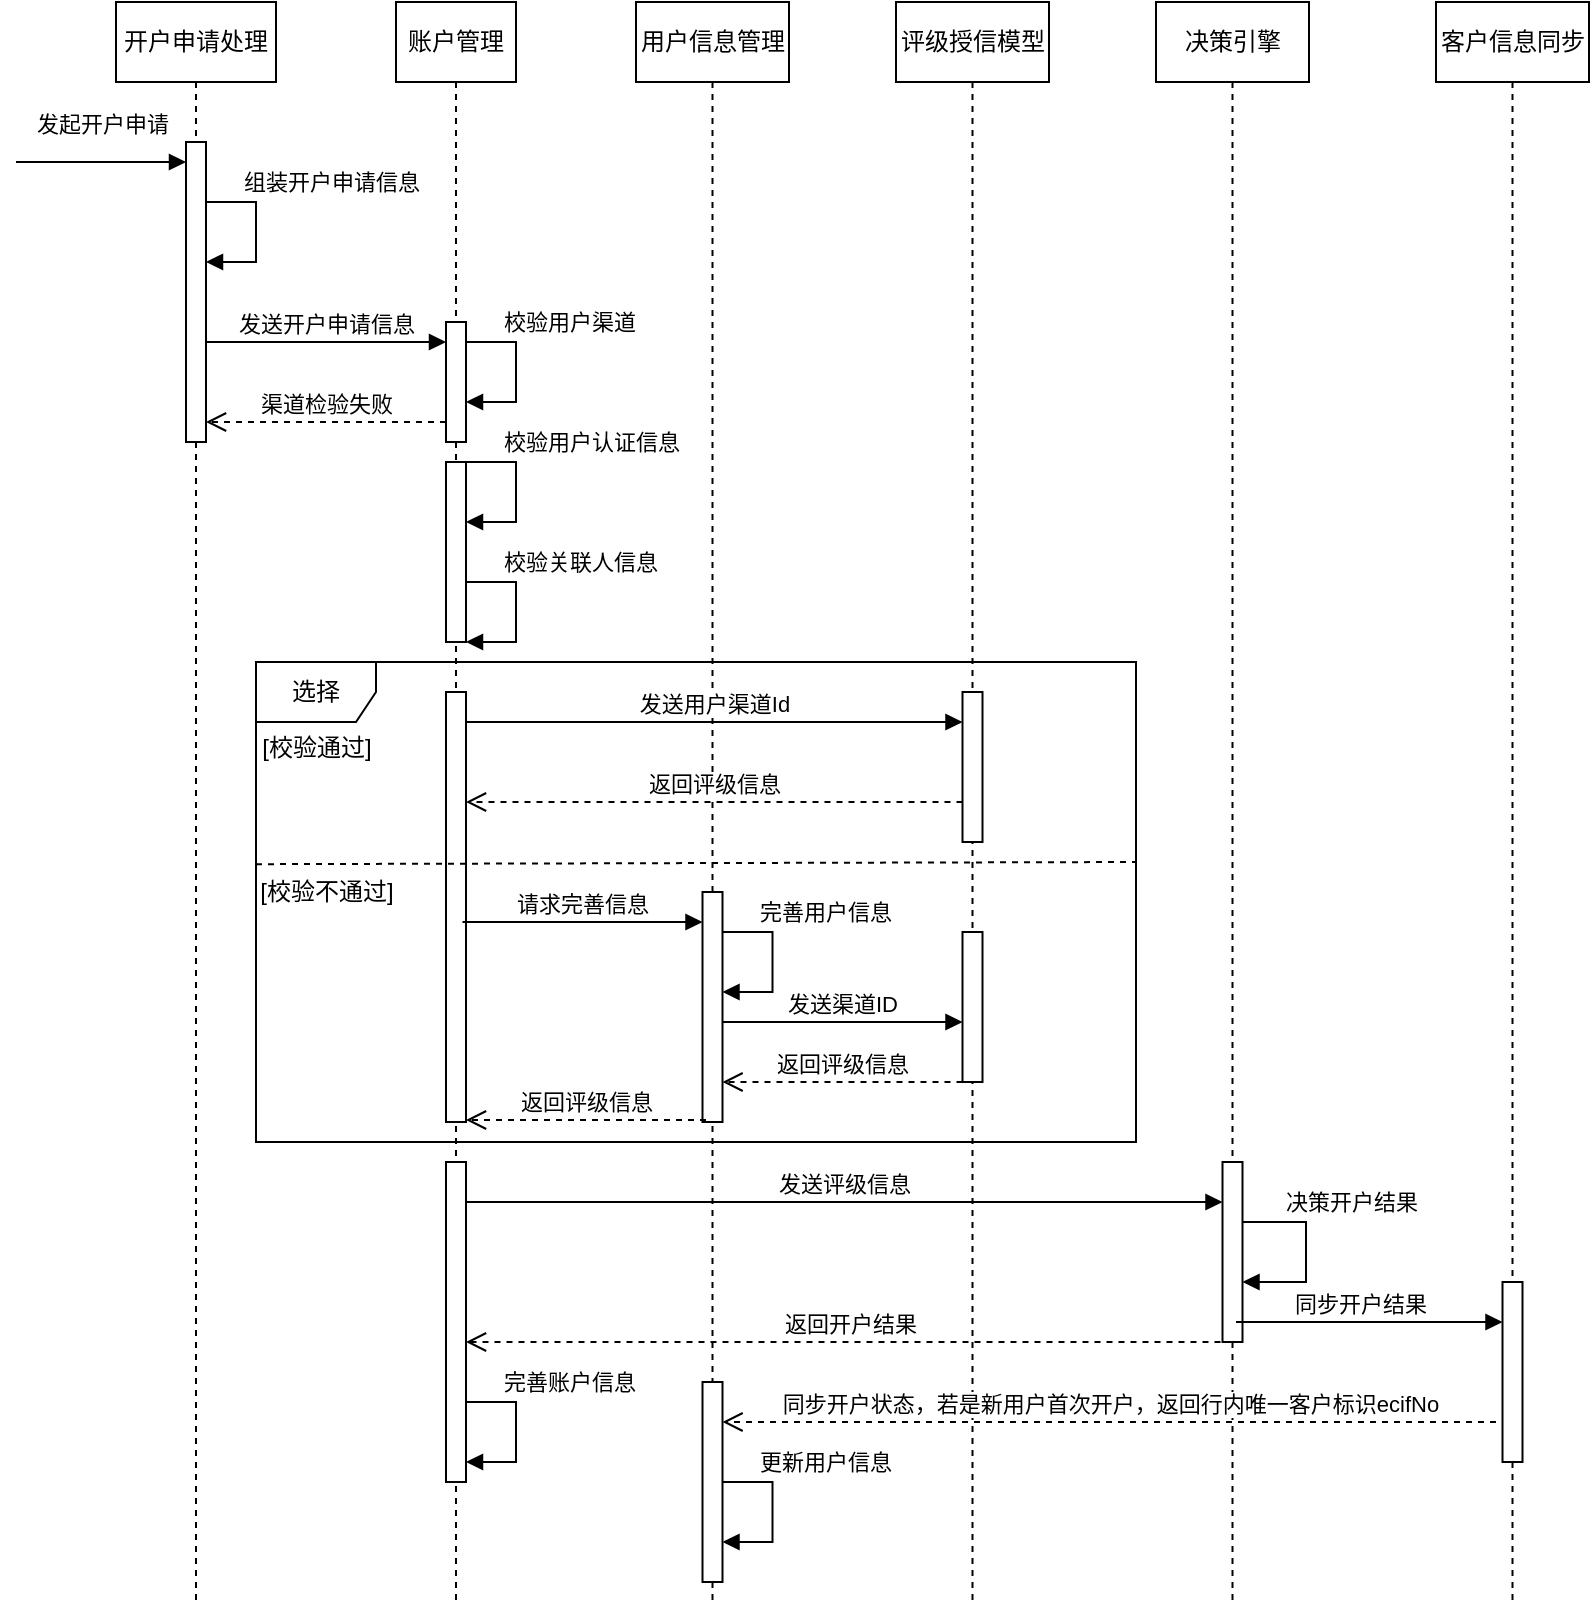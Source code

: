 <mxfile version="21.6.5" type="github">
  <diagram name="第 1 页" id="DaRs8Jq92nGOALfAlxOL">
    <mxGraphModel dx="1166" dy="775" grid="1" gridSize="10" guides="1" tooltips="1" connect="1" arrows="1" fold="1" page="1" pageScale="1" pageWidth="827" pageHeight="1169" math="0" shadow="0">
      <root>
        <mxCell id="0" />
        <mxCell id="1" parent="0" />
        <mxCell id="7emKjwWcE962g17NHA5N-2" value="开户申请处理" style="shape=umlLifeline;perimeter=lifelinePerimeter;whiteSpace=wrap;html=1;container=1;dropTarget=0;collapsible=0;recursiveResize=0;outlineConnect=0;portConstraint=eastwest;newEdgeStyle={&quot;edgeStyle&quot;:&quot;elbowEdgeStyle&quot;,&quot;elbow&quot;:&quot;vertical&quot;,&quot;curved&quot;:0,&quot;rounded&quot;:0};" vertex="1" parent="1">
          <mxGeometry x="70" y="40" width="80" height="800" as="geometry" />
        </mxCell>
        <mxCell id="7emKjwWcE962g17NHA5N-11" value="" style="html=1;points=[];perimeter=orthogonalPerimeter;outlineConnect=0;targetShapes=umlLifeline;portConstraint=eastwest;newEdgeStyle={&quot;edgeStyle&quot;:&quot;elbowEdgeStyle&quot;,&quot;elbow&quot;:&quot;vertical&quot;,&quot;curved&quot;:0,&quot;rounded&quot;:0};" vertex="1" parent="7emKjwWcE962g17NHA5N-2">
          <mxGeometry x="35" y="70" width="10" height="150" as="geometry" />
        </mxCell>
        <mxCell id="7emKjwWcE962g17NHA5N-14" value="组装开户申请信息" style="html=1;align=left;spacingLeft=2;endArrow=block;rounded=0;edgeStyle=orthogonalEdgeStyle;curved=0;rounded=0;" edge="1" target="7emKjwWcE962g17NHA5N-11" parent="7emKjwWcE962g17NHA5N-2" source="7emKjwWcE962g17NHA5N-11">
          <mxGeometry x="-0.625" y="10" relative="1" as="geometry">
            <mxPoint x="50" y="100" as="sourcePoint" />
            <Array as="points">
              <mxPoint x="70" y="100" />
              <mxPoint x="70" y="130" />
            </Array>
            <mxPoint x="55" y="130" as="targetPoint" />
            <mxPoint as="offset" />
          </mxGeometry>
        </mxCell>
        <mxCell id="7emKjwWcE962g17NHA5N-5" value="账户管理" style="shape=umlLifeline;perimeter=lifelinePerimeter;whiteSpace=wrap;html=1;container=1;dropTarget=0;collapsible=0;recursiveResize=0;outlineConnect=0;portConstraint=eastwest;newEdgeStyle={&quot;edgeStyle&quot;:&quot;elbowEdgeStyle&quot;,&quot;elbow&quot;:&quot;vertical&quot;,&quot;curved&quot;:0,&quot;rounded&quot;:0};" vertex="1" parent="1">
          <mxGeometry x="210" y="40" width="60" height="800" as="geometry" />
        </mxCell>
        <mxCell id="7emKjwWcE962g17NHA5N-15" value="" style="html=1;points=[];perimeter=orthogonalPerimeter;outlineConnect=0;targetShapes=umlLifeline;portConstraint=eastwest;newEdgeStyle={&quot;edgeStyle&quot;:&quot;elbowEdgeStyle&quot;,&quot;elbow&quot;:&quot;vertical&quot;,&quot;curved&quot;:0,&quot;rounded&quot;:0};" vertex="1" parent="7emKjwWcE962g17NHA5N-5">
          <mxGeometry x="25" y="230" width="10" height="90" as="geometry" />
        </mxCell>
        <mxCell id="7emKjwWcE962g17NHA5N-30" value="" style="html=1;points=[];perimeter=orthogonalPerimeter;outlineConnect=0;targetShapes=umlLifeline;portConstraint=eastwest;newEdgeStyle={&quot;edgeStyle&quot;:&quot;elbowEdgeStyle&quot;,&quot;elbow&quot;:&quot;vertical&quot;,&quot;curved&quot;:0,&quot;rounded&quot;:0};" vertex="1" parent="7emKjwWcE962g17NHA5N-5">
          <mxGeometry x="25" y="160" width="10" height="60" as="geometry" />
        </mxCell>
        <mxCell id="7emKjwWcE962g17NHA5N-49" value="" style="html=1;points=[];perimeter=orthogonalPerimeter;outlineConnect=0;targetShapes=umlLifeline;portConstraint=eastwest;newEdgeStyle={&quot;edgeStyle&quot;:&quot;elbowEdgeStyle&quot;,&quot;elbow&quot;:&quot;vertical&quot;,&quot;curved&quot;:0,&quot;rounded&quot;:0};" vertex="1" parent="7emKjwWcE962g17NHA5N-5">
          <mxGeometry x="25" y="580" width="10" height="160" as="geometry" />
        </mxCell>
        <mxCell id="7emKjwWcE962g17NHA5N-6" value="用户信息管理" style="shape=umlLifeline;perimeter=lifelinePerimeter;whiteSpace=wrap;html=1;container=1;dropTarget=0;collapsible=0;recursiveResize=0;outlineConnect=0;portConstraint=eastwest;newEdgeStyle={&quot;edgeStyle&quot;:&quot;elbowEdgeStyle&quot;,&quot;elbow&quot;:&quot;vertical&quot;,&quot;curved&quot;:0,&quot;rounded&quot;:0};" vertex="1" parent="1">
          <mxGeometry x="330" y="40" width="76.5" height="800" as="geometry" />
        </mxCell>
        <mxCell id="7emKjwWcE962g17NHA5N-56" value="" style="html=1;points=[];perimeter=orthogonalPerimeter;outlineConnect=0;targetShapes=umlLifeline;portConstraint=eastwest;newEdgeStyle={&quot;edgeStyle&quot;:&quot;elbowEdgeStyle&quot;,&quot;elbow&quot;:&quot;vertical&quot;,&quot;curved&quot;:0,&quot;rounded&quot;:0};" vertex="1" parent="7emKjwWcE962g17NHA5N-6">
          <mxGeometry x="33.25" y="690" width="10" height="100" as="geometry" />
        </mxCell>
        <mxCell id="7emKjwWcE962g17NHA5N-7" value="评级授信模型" style="shape=umlLifeline;perimeter=lifelinePerimeter;whiteSpace=wrap;html=1;container=1;dropTarget=0;collapsible=0;recursiveResize=0;outlineConnect=0;portConstraint=eastwest;newEdgeStyle={&quot;edgeStyle&quot;:&quot;elbowEdgeStyle&quot;,&quot;elbow&quot;:&quot;vertical&quot;,&quot;curved&quot;:0,&quot;rounded&quot;:0};" vertex="1" parent="1">
          <mxGeometry x="460" y="40" width="76.5" height="800" as="geometry" />
        </mxCell>
        <mxCell id="7emKjwWcE962g17NHA5N-8" value="决策引擎" style="shape=umlLifeline;perimeter=lifelinePerimeter;whiteSpace=wrap;html=1;container=1;dropTarget=0;collapsible=0;recursiveResize=0;outlineConnect=0;portConstraint=eastwest;newEdgeStyle={&quot;edgeStyle&quot;:&quot;elbowEdgeStyle&quot;,&quot;elbow&quot;:&quot;vertical&quot;,&quot;curved&quot;:0,&quot;rounded&quot;:0};" vertex="1" parent="1">
          <mxGeometry x="590" y="40" width="76.5" height="800" as="geometry" />
        </mxCell>
        <mxCell id="7emKjwWcE962g17NHA5N-50" value="" style="html=1;points=[];perimeter=orthogonalPerimeter;outlineConnect=0;targetShapes=umlLifeline;portConstraint=eastwest;newEdgeStyle={&quot;edgeStyle&quot;:&quot;elbowEdgeStyle&quot;,&quot;elbow&quot;:&quot;vertical&quot;,&quot;curved&quot;:0,&quot;rounded&quot;:0};" vertex="1" parent="7emKjwWcE962g17NHA5N-8">
          <mxGeometry x="33.25" y="580" width="10" height="90" as="geometry" />
        </mxCell>
        <mxCell id="7emKjwWcE962g17NHA5N-52" value="决策开户结果" style="html=1;align=left;spacingLeft=2;endArrow=block;rounded=0;edgeStyle=orthogonalEdgeStyle;curved=0;rounded=0;" edge="1" parent="7emKjwWcE962g17NHA5N-8" source="7emKjwWcE962g17NHA5N-50" target="7emKjwWcE962g17NHA5N-50">
          <mxGeometry x="-0.625" y="10" relative="1" as="geometry">
            <mxPoint x="50" y="610" as="sourcePoint" />
            <Array as="points">
              <mxPoint x="75" y="610" />
              <mxPoint x="75" y="640" />
            </Array>
            <mxPoint x="50" y="640" as="targetPoint" />
            <mxPoint as="offset" />
          </mxGeometry>
        </mxCell>
        <mxCell id="7emKjwWcE962g17NHA5N-10" value="客户信息同步" style="shape=umlLifeline;perimeter=lifelinePerimeter;whiteSpace=wrap;html=1;container=1;dropTarget=0;collapsible=0;recursiveResize=0;outlineConnect=0;portConstraint=eastwest;newEdgeStyle={&quot;edgeStyle&quot;:&quot;elbowEdgeStyle&quot;,&quot;elbow&quot;:&quot;vertical&quot;,&quot;curved&quot;:0,&quot;rounded&quot;:0};" vertex="1" parent="1">
          <mxGeometry x="730" y="40" width="76.5" height="800" as="geometry" />
        </mxCell>
        <mxCell id="7emKjwWcE962g17NHA5N-53" value="" style="html=1;points=[];perimeter=orthogonalPerimeter;outlineConnect=0;targetShapes=umlLifeline;portConstraint=eastwest;newEdgeStyle={&quot;edgeStyle&quot;:&quot;elbowEdgeStyle&quot;,&quot;elbow&quot;:&quot;vertical&quot;,&quot;curved&quot;:0,&quot;rounded&quot;:0};" vertex="1" parent="7emKjwWcE962g17NHA5N-10">
          <mxGeometry x="33.25" y="640" width="10" height="90" as="geometry" />
        </mxCell>
        <mxCell id="7emKjwWcE962g17NHA5N-12" value="发起开户申请" style="html=1;verticalAlign=bottom;endArrow=block;edgeStyle=elbowEdgeStyle;elbow=vertical;curved=0;rounded=0;" edge="1" parent="1" target="7emKjwWcE962g17NHA5N-11">
          <mxGeometry y="10" width="80" relative="1" as="geometry">
            <mxPoint x="20" y="120" as="sourcePoint" />
            <mxPoint x="100" y="120" as="targetPoint" />
            <mxPoint as="offset" />
          </mxGeometry>
        </mxCell>
        <mxCell id="7emKjwWcE962g17NHA5N-16" value="发送开户申请信息" style="html=1;verticalAlign=bottom;endArrow=block;edgeStyle=elbowEdgeStyle;elbow=vertical;curved=0;rounded=0;" edge="1" parent="1">
          <mxGeometry width="80" relative="1" as="geometry">
            <mxPoint x="115" y="210" as="sourcePoint" />
            <mxPoint x="235" y="210" as="targetPoint" />
            <mxPoint as="offset" />
          </mxGeometry>
        </mxCell>
        <mxCell id="7emKjwWcE962g17NHA5N-17" value="校验用户渠道" style="html=1;align=left;spacingLeft=2;endArrow=block;rounded=0;edgeStyle=orthogonalEdgeStyle;curved=0;rounded=0;" edge="1" parent="1">
          <mxGeometry x="-0.625" y="10" relative="1" as="geometry">
            <mxPoint x="245" y="210" as="sourcePoint" />
            <Array as="points">
              <mxPoint x="270" y="210" />
              <mxPoint x="270" y="240" />
            </Array>
            <mxPoint x="245" y="240" as="targetPoint" />
            <mxPoint as="offset" />
          </mxGeometry>
        </mxCell>
        <mxCell id="7emKjwWcE962g17NHA5N-18" value="校验用户认证信息" style="html=1;align=left;spacingLeft=2;endArrow=block;rounded=0;edgeStyle=orthogonalEdgeStyle;curved=0;rounded=0;" edge="1" parent="1">
          <mxGeometry x="-0.625" y="10" relative="1" as="geometry">
            <mxPoint x="245" y="270" as="sourcePoint" />
            <Array as="points">
              <mxPoint x="270" y="270" />
              <mxPoint x="270" y="300" />
            </Array>
            <mxPoint x="245" y="300" as="targetPoint" />
            <mxPoint as="offset" />
          </mxGeometry>
        </mxCell>
        <mxCell id="7emKjwWcE962g17NHA5N-21" value="校验关联人信息" style="html=1;align=left;spacingLeft=2;endArrow=block;rounded=0;edgeStyle=orthogonalEdgeStyle;curved=0;rounded=0;" edge="1" parent="1">
          <mxGeometry x="-0.625" y="10" relative="1" as="geometry">
            <mxPoint x="245" y="330" as="sourcePoint" />
            <Array as="points">
              <mxPoint x="270" y="330" />
              <mxPoint x="270" y="360" />
            </Array>
            <mxPoint x="245" y="360" as="targetPoint" />
            <mxPoint as="offset" />
          </mxGeometry>
        </mxCell>
        <mxCell id="7emKjwWcE962g17NHA5N-22" value="选择" style="shape=umlFrame;whiteSpace=wrap;html=1;pointerEvents=0;" vertex="1" parent="1">
          <mxGeometry x="140" y="370" width="440" height="240" as="geometry" />
        </mxCell>
        <mxCell id="7emKjwWcE962g17NHA5N-24" value="[校验通过]" style="text;html=1;align=center;verticalAlign=middle;resizable=0;points=[];autosize=1;strokeColor=none;fillColor=none;" vertex="1" parent="1">
          <mxGeometry x="130" y="398" width="80" height="30" as="geometry" />
        </mxCell>
        <mxCell id="7emKjwWcE962g17NHA5N-25" value="" style="html=1;points=[];perimeter=orthogonalPerimeter;outlineConnect=0;targetShapes=umlLifeline;portConstraint=eastwest;newEdgeStyle={&quot;edgeStyle&quot;:&quot;elbowEdgeStyle&quot;,&quot;elbow&quot;:&quot;vertical&quot;,&quot;curved&quot;:0,&quot;rounded&quot;:0};" vertex="1" parent="1">
          <mxGeometry x="235" y="385" width="10" height="215" as="geometry" />
        </mxCell>
        <mxCell id="7emKjwWcE962g17NHA5N-26" value="" style="html=1;points=[];perimeter=orthogonalPerimeter;outlineConnect=0;targetShapes=umlLifeline;portConstraint=eastwest;newEdgeStyle={&quot;edgeStyle&quot;:&quot;elbowEdgeStyle&quot;,&quot;elbow&quot;:&quot;vertical&quot;,&quot;curved&quot;:0,&quot;rounded&quot;:0};" vertex="1" parent="1">
          <mxGeometry x="493.25" y="385" width="10" height="75" as="geometry" />
        </mxCell>
        <mxCell id="7emKjwWcE962g17NHA5N-27" value="发送用户渠道Id" style="html=1;verticalAlign=bottom;endArrow=block;edgeStyle=elbowEdgeStyle;elbow=vertical;curved=0;rounded=0;" edge="1" parent="1" target="7emKjwWcE962g17NHA5N-26">
          <mxGeometry width="80" relative="1" as="geometry">
            <mxPoint x="245" y="400" as="sourcePoint" />
            <mxPoint x="370" y="400" as="targetPoint" />
            <mxPoint as="offset" />
          </mxGeometry>
        </mxCell>
        <mxCell id="7emKjwWcE962g17NHA5N-29" value="渠道检验失败" style="html=1;verticalAlign=bottom;endArrow=open;dashed=1;endSize=8;edgeStyle=elbowEdgeStyle;elbow=vertical;curved=0;rounded=0;" edge="1" parent="1" source="7emKjwWcE962g17NHA5N-30">
          <mxGeometry relative="1" as="geometry">
            <mxPoint x="230" y="250" as="sourcePoint" />
            <mxPoint x="115" y="250" as="targetPoint" />
          </mxGeometry>
        </mxCell>
        <mxCell id="7emKjwWcE962g17NHA5N-33" value="返回评级信息" style="html=1;verticalAlign=bottom;endArrow=open;dashed=1;endSize=8;edgeStyle=elbowEdgeStyle;elbow=vertical;curved=0;rounded=0;" edge="1" parent="1" source="7emKjwWcE962g17NHA5N-26">
          <mxGeometry relative="1" as="geometry">
            <mxPoint x="360" y="440" as="sourcePoint" />
            <mxPoint x="245" y="440" as="targetPoint" />
          </mxGeometry>
        </mxCell>
        <mxCell id="7emKjwWcE962g17NHA5N-39" value="" style="endArrow=none;dashed=1;html=1;rounded=0;strokeWidth=1;" edge="1" parent="1">
          <mxGeometry width="50" height="50" relative="1" as="geometry">
            <mxPoint x="140" y="471.09" as="sourcePoint" />
            <mxPoint x="580" y="470" as="targetPoint" />
          </mxGeometry>
        </mxCell>
        <mxCell id="7emKjwWcE962g17NHA5N-40" value="[校验不通过]" style="text;html=1;align=center;verticalAlign=middle;resizable=0;points=[];autosize=1;strokeColor=none;fillColor=none;" vertex="1" parent="1">
          <mxGeometry x="130" y="470" width="90" height="30" as="geometry" />
        </mxCell>
        <mxCell id="7emKjwWcE962g17NHA5N-41" value="" style="html=1;points=[];perimeter=orthogonalPerimeter;outlineConnect=0;targetShapes=umlLifeline;portConstraint=eastwest;newEdgeStyle={&quot;edgeStyle&quot;:&quot;elbowEdgeStyle&quot;,&quot;elbow&quot;:&quot;vertical&quot;,&quot;curved&quot;:0,&quot;rounded&quot;:0};" vertex="1" parent="1">
          <mxGeometry x="363.25" y="485" width="10" height="115" as="geometry" />
        </mxCell>
        <mxCell id="7emKjwWcE962g17NHA5N-42" value="请求完善信息" style="html=1;verticalAlign=bottom;endArrow=block;edgeStyle=elbowEdgeStyle;elbow=vertical;curved=0;rounded=0;" edge="1" parent="1">
          <mxGeometry width="80" relative="1" as="geometry">
            <mxPoint x="243.25" y="500" as="sourcePoint" />
            <mxPoint x="363.25" y="500" as="targetPoint" />
            <mxPoint as="offset" />
          </mxGeometry>
        </mxCell>
        <mxCell id="7emKjwWcE962g17NHA5N-43" value="" style="html=1;points=[];perimeter=orthogonalPerimeter;outlineConnect=0;targetShapes=umlLifeline;portConstraint=eastwest;newEdgeStyle={&quot;edgeStyle&quot;:&quot;elbowEdgeStyle&quot;,&quot;elbow&quot;:&quot;vertical&quot;,&quot;curved&quot;:0,&quot;rounded&quot;:0};" vertex="1" parent="1">
          <mxGeometry x="493.25" y="505" width="10" height="75" as="geometry" />
        </mxCell>
        <mxCell id="7emKjwWcE962g17NHA5N-44" value="发送渠道ID" style="html=1;verticalAlign=bottom;endArrow=block;edgeStyle=elbowEdgeStyle;elbow=vertical;curved=0;rounded=0;" edge="1" parent="1">
          <mxGeometry width="80" relative="1" as="geometry">
            <mxPoint x="373.25" y="550" as="sourcePoint" />
            <mxPoint x="493.25" y="550" as="targetPoint" />
            <mxPoint as="offset" />
          </mxGeometry>
        </mxCell>
        <mxCell id="7emKjwWcE962g17NHA5N-46" value="返回评级信息" style="html=1;verticalAlign=bottom;endArrow=open;dashed=1;endSize=8;edgeStyle=elbowEdgeStyle;elbow=vertical;curved=0;rounded=0;" edge="1" parent="1">
          <mxGeometry relative="1" as="geometry">
            <mxPoint x="493.25" y="580" as="sourcePoint" />
            <mxPoint x="373.25" y="580" as="targetPoint" />
          </mxGeometry>
        </mxCell>
        <mxCell id="7emKjwWcE962g17NHA5N-47" value="返回评级信息" style="html=1;verticalAlign=bottom;endArrow=open;dashed=1;endSize=8;edgeStyle=elbowEdgeStyle;elbow=vertical;curved=0;rounded=0;" edge="1" parent="1">
          <mxGeometry relative="1" as="geometry">
            <mxPoint x="365" y="599" as="sourcePoint" />
            <mxPoint x="245" y="599" as="targetPoint" />
          </mxGeometry>
        </mxCell>
        <mxCell id="7emKjwWcE962g17NHA5N-48" value="完善用户信息" style="html=1;align=left;spacingLeft=2;endArrow=block;rounded=0;edgeStyle=orthogonalEdgeStyle;curved=0;rounded=0;" edge="1" parent="1">
          <mxGeometry x="-0.625" y="10" relative="1" as="geometry">
            <mxPoint x="373.25" y="505" as="sourcePoint" />
            <Array as="points">
              <mxPoint x="398.25" y="505" />
              <mxPoint x="398.25" y="535" />
            </Array>
            <mxPoint x="373.25" y="535" as="targetPoint" />
            <mxPoint as="offset" />
          </mxGeometry>
        </mxCell>
        <mxCell id="7emKjwWcE962g17NHA5N-51" value="发送评级信息" style="html=1;verticalAlign=bottom;endArrow=block;edgeStyle=elbowEdgeStyle;elbow=vertical;curved=0;rounded=0;" edge="1" parent="1" target="7emKjwWcE962g17NHA5N-50">
          <mxGeometry width="80" relative="1" as="geometry">
            <mxPoint x="245.25" y="640" as="sourcePoint" />
            <mxPoint x="620" y="640" as="targetPoint" />
            <mxPoint as="offset" />
          </mxGeometry>
        </mxCell>
        <mxCell id="7emKjwWcE962g17NHA5N-54" value="同步开户结果" style="html=1;verticalAlign=bottom;endArrow=block;edgeStyle=elbowEdgeStyle;elbow=vertical;curved=0;rounded=0;" edge="1" parent="1">
          <mxGeometry x="-0.077" width="80" relative="1" as="geometry">
            <mxPoint x="630" y="700" as="sourcePoint" />
            <mxPoint x="763.25" y="700" as="targetPoint" />
            <mxPoint as="offset" />
          </mxGeometry>
        </mxCell>
        <mxCell id="7emKjwWcE962g17NHA5N-55" value="返回开户结果" style="html=1;verticalAlign=bottom;endArrow=open;dashed=1;endSize=8;edgeStyle=elbowEdgeStyle;elbow=vertical;curved=0;rounded=0;" edge="1" parent="1">
          <mxGeometry relative="1" as="geometry">
            <mxPoint x="628.25" y="710" as="sourcePoint" />
            <mxPoint x="245" y="710" as="targetPoint" />
          </mxGeometry>
        </mxCell>
        <mxCell id="7emKjwWcE962g17NHA5N-57" value="同步开户状态，若是新用户首次开户，返回行内唯一客户标识ecifNo" style="html=1;verticalAlign=bottom;endArrow=open;dashed=1;endSize=8;edgeStyle=elbowEdgeStyle;elbow=vertical;curved=0;rounded=0;" edge="1" parent="1">
          <mxGeometry relative="1" as="geometry">
            <mxPoint x="760" y="750" as="sourcePoint" />
            <mxPoint x="373.25" y="750" as="targetPoint" />
          </mxGeometry>
        </mxCell>
        <mxCell id="7emKjwWcE962g17NHA5N-58" value="更新用户信息" style="html=1;align=left;spacingLeft=2;endArrow=block;rounded=0;edgeStyle=orthogonalEdgeStyle;curved=0;rounded=0;" edge="1" parent="1">
          <mxGeometry x="-0.625" y="10" relative="1" as="geometry">
            <mxPoint x="373.25" y="780" as="sourcePoint" />
            <Array as="points">
              <mxPoint x="398.25" y="780" />
              <mxPoint x="398.25" y="810" />
            </Array>
            <mxPoint x="373.25" y="810" as="targetPoint" />
            <mxPoint as="offset" />
          </mxGeometry>
        </mxCell>
        <mxCell id="7emKjwWcE962g17NHA5N-60" value="完善账户信息" style="html=1;align=left;spacingLeft=2;endArrow=block;rounded=0;edgeStyle=orthogonalEdgeStyle;curved=0;rounded=0;" edge="1" parent="1">
          <mxGeometry x="-0.625" y="10" relative="1" as="geometry">
            <mxPoint x="245" y="740" as="sourcePoint" />
            <Array as="points">
              <mxPoint x="270" y="740" />
              <mxPoint x="270" y="770" />
            </Array>
            <mxPoint x="245" y="770" as="targetPoint" />
            <mxPoint as="offset" />
          </mxGeometry>
        </mxCell>
      </root>
    </mxGraphModel>
  </diagram>
</mxfile>
